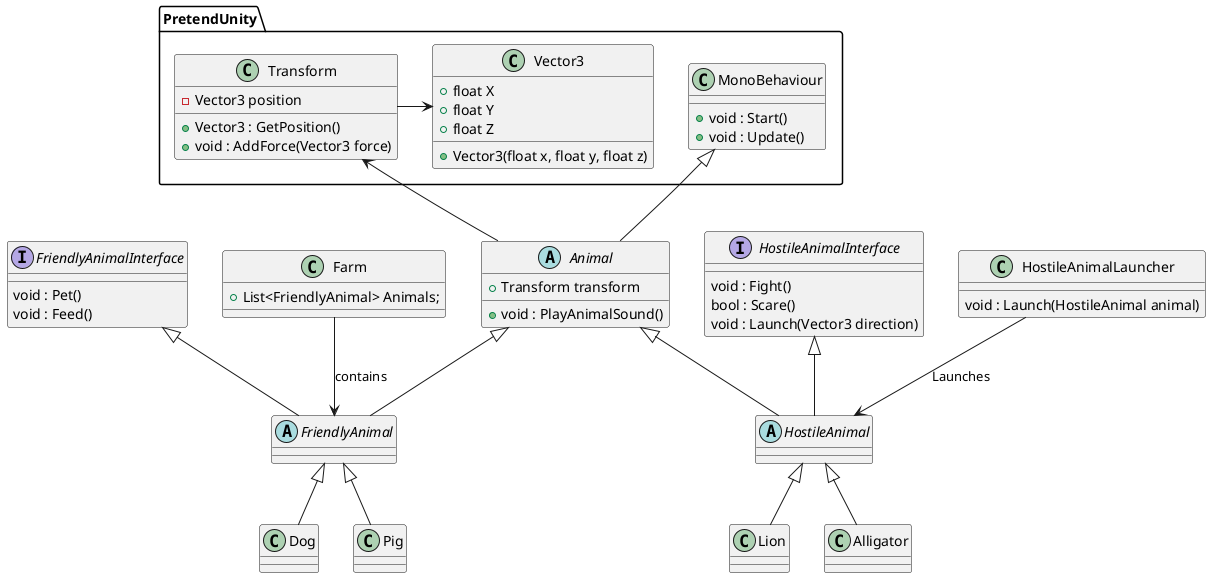 @startuml
namespace PretendUnity {
    class MonoBehaviour {
        + void : Start()
        + void : Update()
    }

    class Transform {
        - Vector3 position
        + Vector3 : GetPosition()
        + void : AddForce(Vector3 force)
    }

    class Vector3 {
        + float X
        + float Y
        + float Z
        + Vector3(float x, float y, float z)
    }
}
abstract Animal {
    + Transform transform 
    + void : PlayAnimalSound() 
}

class Dog {
   
}

class Pig {
   
}

abstract FriendlyAnimal {

}

abstract HostileAnimal {

}

class Lion {

}

Class Alligator {

}

Class HostileAnimalLauncher {
    void : Launch(HostileAnimal animal)
}

Class Farm {
    + List<FriendlyAnimal> Animals;
}

interface FriendlyAnimalInterface {
    void : Pet()
    void : Feed()
}

interface HostileAnimalInterface {
    void : Fight()
    bool : Scare()
    void : Launch(Vector3 direction)
}

Farm --> FriendlyAnimal : contains

FriendlyAnimal -up-|> Animal
FriendlyAnimal -up-|> FriendlyAnimalInterface
Dog -up-|> FriendlyAnimal
Pig -up-|> FriendlyAnimal

HostileAnimalLauncher --> HostileAnimal : Launches

HostileAnimal -up-|> Animal
HostileAnimal -up-|> HostileAnimalInterface
Lion -up-|> HostileAnimal
Alligator -up-|> HostileAnimal

Animal -up-|> PretendUnity.MonoBehaviour
Animal -up-> PretendUnity.Transform
PretendUnity.Transform -right-> PretendUnity.Vector3


@enduml